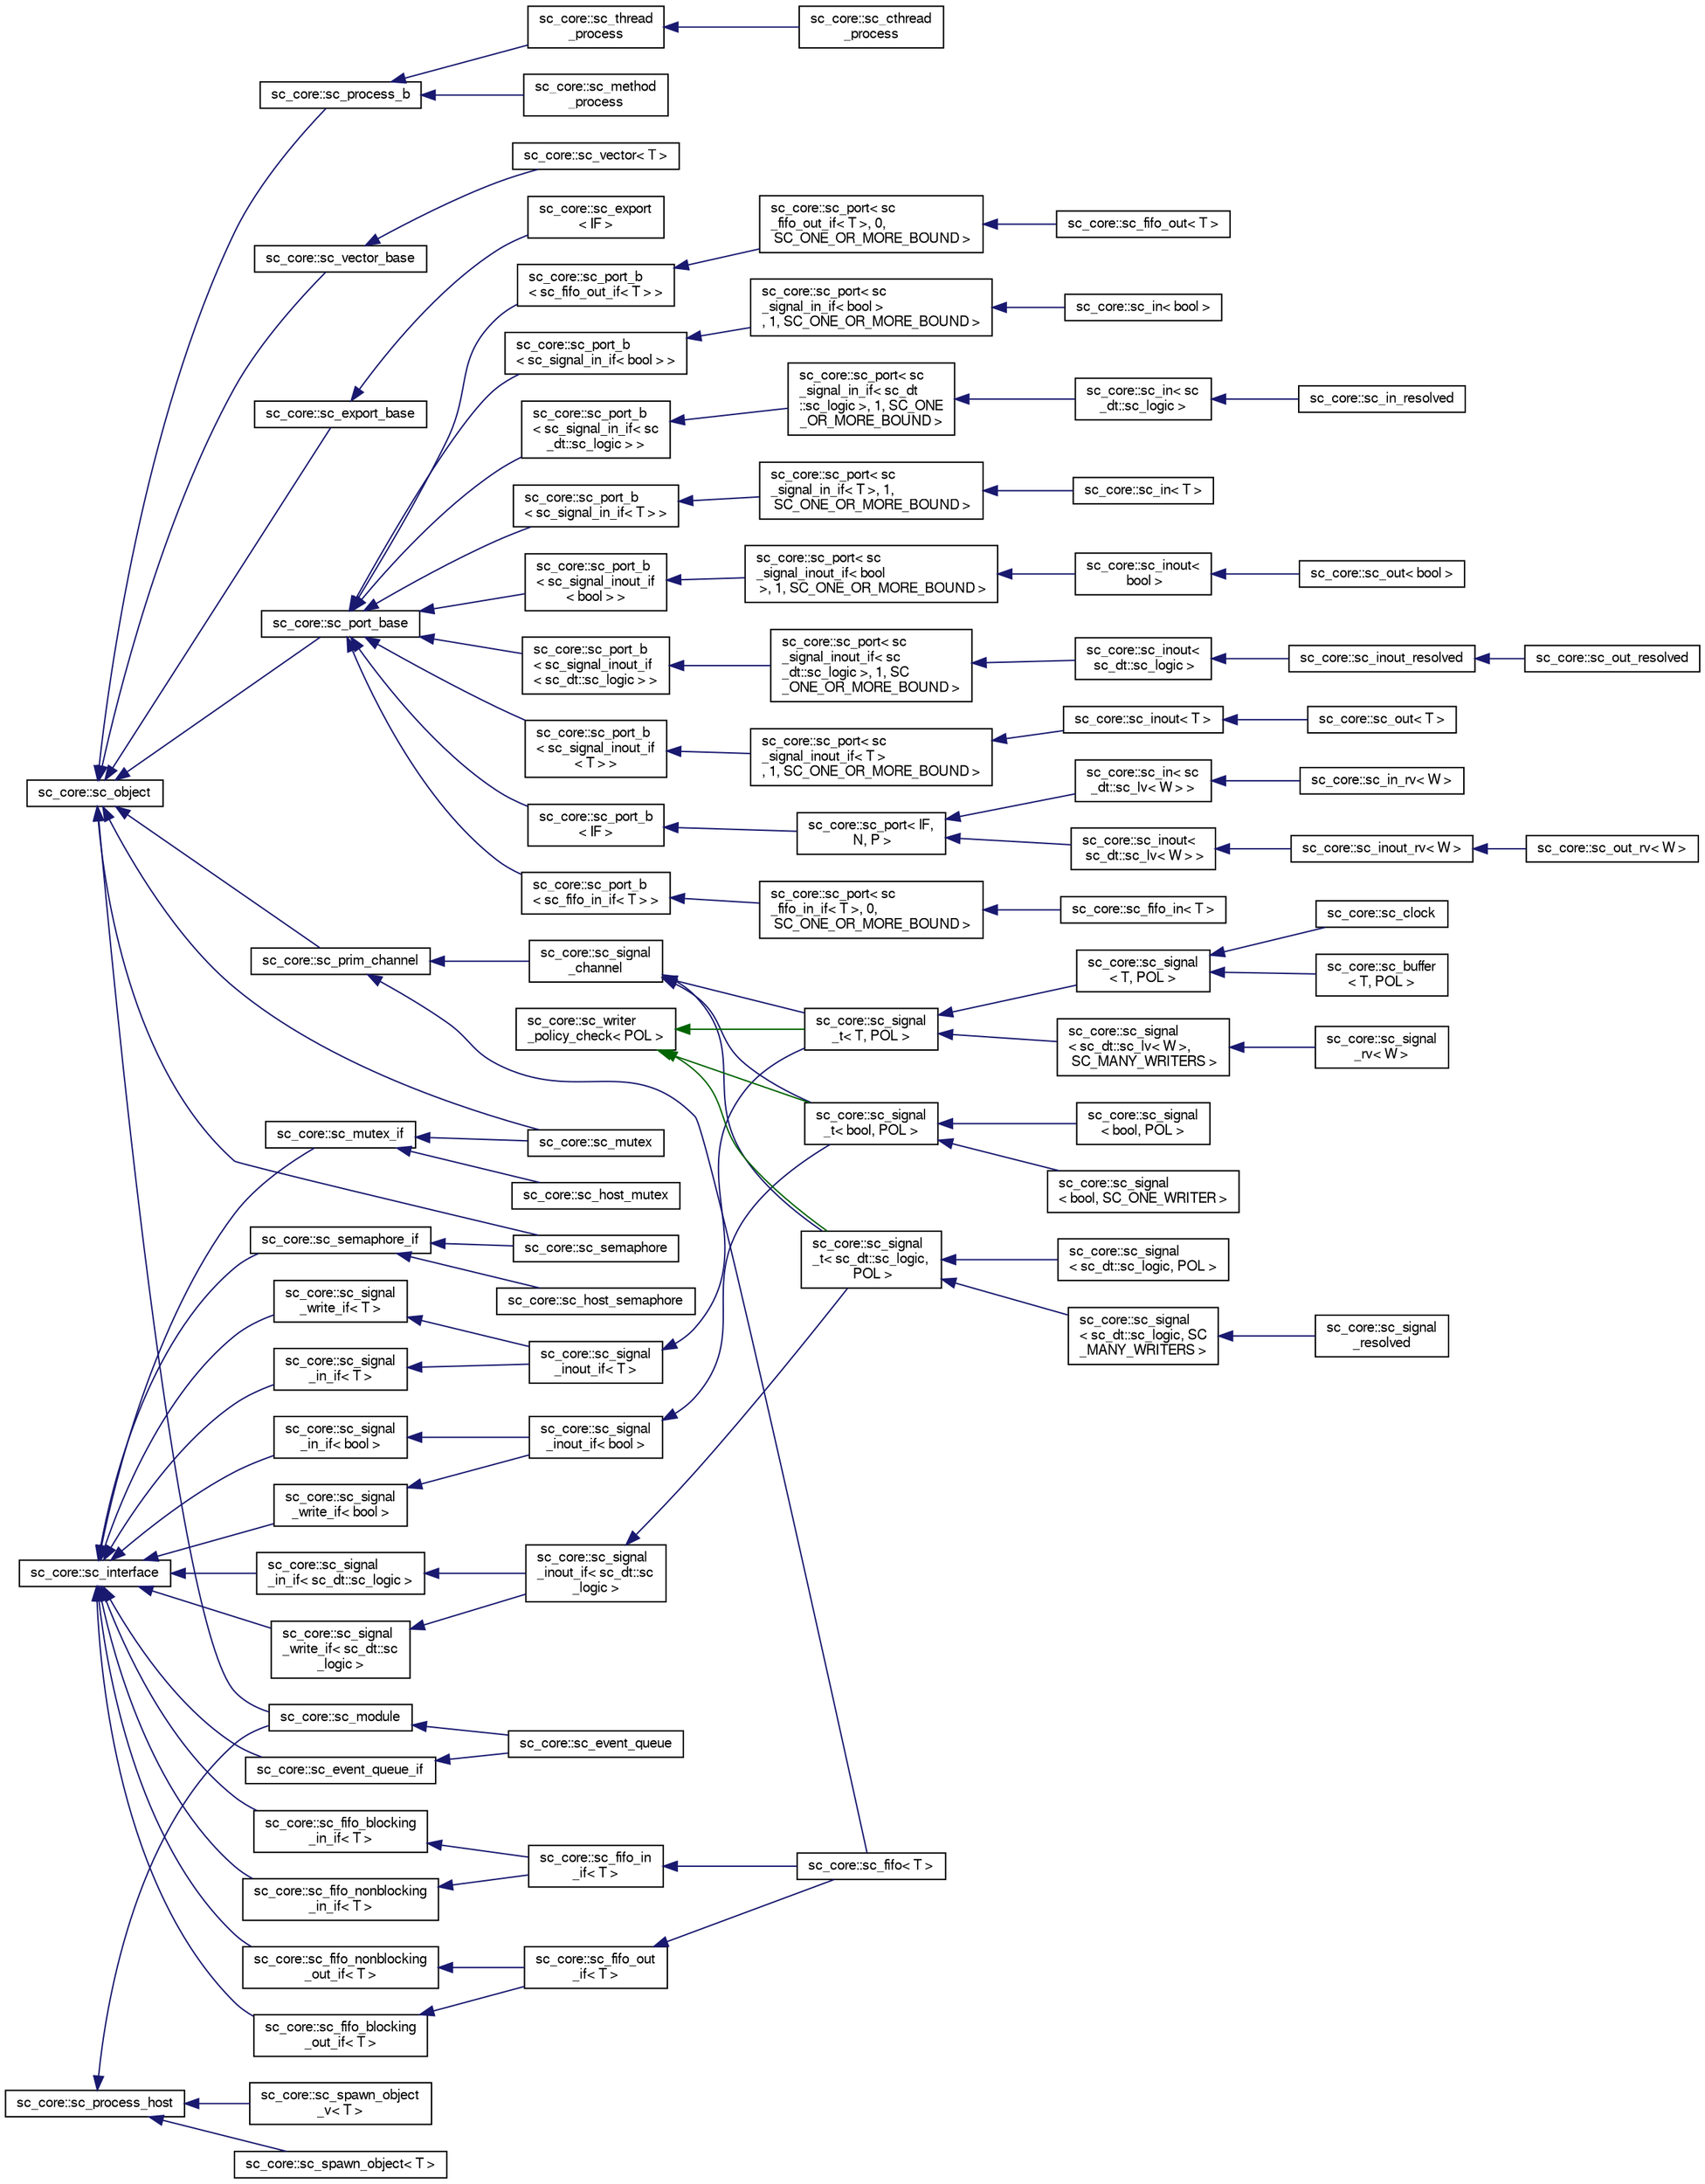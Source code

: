 digraph "Graphical Class Hierarchy"
{
  edge [fontname="FreeSans",fontsize="10",labelfontname="FreeSans",labelfontsize="10"];
  node [fontname="FreeSans",fontsize="10",shape=record];
  rankdir="LR";
  Node225 [label="sc_core::sc_interface",height=0.2,width=0.4,color="black", fillcolor="white", style="filled",URL="$a01196.html"];
  Node225 -> Node226 [dir="back",color="midnightblue",fontsize="10",style="solid",fontname="FreeSans"];
  Node226 [label="sc_core::sc_event_queue_if",height=0.2,width=0.4,color="black", fillcolor="white", style="filled",URL="$a01132.html"];
  Node226 -> Node137 [dir="back",color="midnightblue",fontsize="10",style="solid",fontname="FreeSans"];
  Node137 [label="sc_core::sc_event_queue",height=0.2,width=0.4,color="black", fillcolor="white", style="filled",URL="$a01136.html"];
  Node225 -> Node227 [dir="back",color="midnightblue",fontsize="10",style="solid",fontname="FreeSans"];
  Node227 [label="sc_core::sc_fifo_blocking\l_in_if\< T \>",height=0.2,width=0.4,color="black", fillcolor="white", style="filled",URL="$a01160.html"];
  Node227 -> Node228 [dir="back",color="midnightblue",fontsize="10",style="solid",fontname="FreeSans"];
  Node228 [label="sc_core::sc_fifo_in\l_if\< T \>",height=0.2,width=0.4,color="black", fillcolor="white", style="filled",URL="$a01164.html"];
  Node228 -> Node205 [dir="back",color="midnightblue",fontsize="10",style="solid",fontname="FreeSans"];
  Node205 [label="sc_core::sc_fifo\< T \>",height=0.2,width=0.4,color="black", fillcolor="white", style="filled",URL="$a01152.html"];
  Node225 -> Node229 [dir="back",color="midnightblue",fontsize="10",style="solid",fontname="FreeSans"];
  Node229 [label="sc_core::sc_fifo_blocking\l_out_if\< T \>",height=0.2,width=0.4,color="black", fillcolor="white", style="filled",URL="$a01172.html"];
  Node229 -> Node230 [dir="back",color="midnightblue",fontsize="10",style="solid",fontname="FreeSans"];
  Node230 [label="sc_core::sc_fifo_out\l_if\< T \>",height=0.2,width=0.4,color="black", fillcolor="white", style="filled",URL="$a01176.html"];
  Node230 -> Node205 [dir="back",color="midnightblue",fontsize="10",style="solid",fontname="FreeSans"];
  Node225 -> Node231 [dir="back",color="midnightblue",fontsize="10",style="solid",fontname="FreeSans"];
  Node231 [label="sc_core::sc_fifo_nonblocking\l_in_if\< T \>",height=0.2,width=0.4,color="black", fillcolor="white", style="filled",URL="$a01156.html"];
  Node231 -> Node228 [dir="back",color="midnightblue",fontsize="10",style="solid",fontname="FreeSans"];
  Node225 -> Node232 [dir="back",color="midnightblue",fontsize="10",style="solid",fontname="FreeSans"];
  Node232 [label="sc_core::sc_fifo_nonblocking\l_out_if\< T \>",height=0.2,width=0.4,color="black", fillcolor="white", style="filled",URL="$a01168.html"];
  Node232 -> Node230 [dir="back",color="midnightblue",fontsize="10",style="solid",fontname="FreeSans"];
  Node225 -> Node233 [dir="back",color="midnightblue",fontsize="10",style="solid",fontname="FreeSans"];
  Node233 [label="sc_core::sc_mutex_if",height=0.2,width=0.4,color="black", fillcolor="white", style="filled",URL="$a01204.html"];
  Node233 -> Node234 [dir="back",color="midnightblue",fontsize="10",style="solid",fontname="FreeSans"];
  Node234 [label="sc_core::sc_host_mutex",height=0.2,width=0.4,color="black", fillcolor="white", style="filled",URL="$a01188.html"];
  Node233 -> Node166 [dir="back",color="midnightblue",fontsize="10",style="solid",fontname="FreeSans"];
  Node166 [label="sc_core::sc_mutex",height=0.2,width=0.4,color="black", fillcolor="white", style="filled",URL="$a01200.html"];
  Node225 -> Node235 [dir="back",color="midnightblue",fontsize="10",style="solid",fontname="FreeSans"];
  Node235 [label="sc_core::sc_semaphore_if",height=0.2,width=0.4,color="black", fillcolor="white", style="filled",URL="$a01240.html"];
  Node235 -> Node236 [dir="back",color="midnightblue",fontsize="10",style="solid",fontname="FreeSans"];
  Node236 [label="sc_core::sc_host_semaphore",height=0.2,width=0.4,color="black", fillcolor="white", style="filled",URL="$a01192.html"];
  Node235 -> Node211 [dir="back",color="midnightblue",fontsize="10",style="solid",fontname="FreeSans"];
  Node211 [label="sc_core::sc_semaphore",height=0.2,width=0.4,color="black", fillcolor="white", style="filled",URL="$a01236.html"];
  Node225 -> Node237 [dir="back",color="midnightblue",fontsize="10",style="solid",fontname="FreeSans"];
  Node237 [label="sc_core::sc_signal\l_in_if\< T \>",height=0.2,width=0.4,color="black", fillcolor="white", style="filled",URL="$a01264.html"];
  Node237 -> Node238 [dir="back",color="midnightblue",fontsize="10",style="solid",fontname="FreeSans"];
  Node238 [label="sc_core::sc_signal\l_inout_if\< T \>",height=0.2,width=0.4,color="black", fillcolor="white", style="filled",URL="$a01280.html"];
  Node238 -> Node1 [dir="back",color="midnightblue",fontsize="10",style="solid",fontname="FreeSans"];
  Node1 [label="sc_core::sc_signal\l_t\< T, POL \>",height=0.2,width=0.4,color="black", fillcolor="white", style="filled",URL="$a01248.html"];
  Node1 -> Node2 [dir="back",color="midnightblue",fontsize="10",style="solid",fontname="FreeSans"];
  Node2 [label="sc_core::sc_signal\l\< T, POL \>",height=0.2,width=0.4,color="black", fillcolor="white", style="filled",URL="$a01252.html"];
  Node2 -> Node3 [dir="back",color="midnightblue",fontsize="10",style="solid",fontname="FreeSans"];
  Node3 [label="sc_core::sc_buffer\l\< T, POL \>",height=0.2,width=0.4,color="black", fillcolor="white", style="filled",URL="$a01108.html"];
  Node2 -> Node4 [dir="back",color="midnightblue",fontsize="10",style="solid",fontname="FreeSans"];
  Node4 [label="sc_core::sc_clock",height=0.2,width=0.4,color="black", fillcolor="white", style="filled",URL="$a01112.html"];
  Node1 -> Node5 [dir="back",color="midnightblue",fontsize="10",style="solid",fontname="FreeSans"];
  Node5 [label="sc_core::sc_signal\l\< sc_dt::sc_lv\< W \>,\l SC_MANY_WRITERS \>",height=0.2,width=0.4,color="black", fillcolor="white", style="filled",URL="$a01252.html"];
  Node5 -> Node6 [dir="back",color="midnightblue",fontsize="10",style="solid",fontname="FreeSans"];
  Node6 [label="sc_core::sc_signal\l_rv\< W \>",height=0.2,width=0.4,color="black", fillcolor="white", style="filled",URL="$a01336.html"];
  Node225 -> Node239 [dir="back",color="midnightblue",fontsize="10",style="solid",fontname="FreeSans"];
  Node239 [label="sc_core::sc_signal\l_in_if\< bool \>",height=0.2,width=0.4,color="black", fillcolor="white", style="filled",URL="$a01268.html"];
  Node239 -> Node240 [dir="back",color="midnightblue",fontsize="10",style="solid",fontname="FreeSans"];
  Node240 [label="sc_core::sc_signal\l_inout_if\< bool \>",height=0.2,width=0.4,color="black", fillcolor="white", style="filled",URL="$a01280.html"];
  Node240 -> Node7 [dir="back",color="midnightblue",fontsize="10",style="solid",fontname="FreeSans"];
  Node7 [label="sc_core::sc_signal\l_t\< bool, POL \>",height=0.2,width=0.4,color="black", fillcolor="white", style="filled",URL="$a01248.html"];
  Node7 -> Node8 [dir="back",color="midnightblue",fontsize="10",style="solid",fontname="FreeSans"];
  Node8 [label="sc_core::sc_signal\l\< bool, POL \>",height=0.2,width=0.4,color="black", fillcolor="white", style="filled",URL="$a01256.html"];
  Node7 -> Node9 [dir="back",color="midnightblue",fontsize="10",style="solid",fontname="FreeSans"];
  Node9 [label="sc_core::sc_signal\l\< bool, SC_ONE_WRITER \>",height=0.2,width=0.4,color="black", fillcolor="white", style="filled",URL="$a01252.html"];
  Node225 -> Node241 [dir="back",color="midnightblue",fontsize="10",style="solid",fontname="FreeSans"];
  Node241 [label="sc_core::sc_signal\l_in_if\< sc_dt::sc_logic \>",height=0.2,width=0.4,color="black", fillcolor="white", style="filled",URL="$a01272.html"];
  Node241 -> Node242 [dir="back",color="midnightblue",fontsize="10",style="solid",fontname="FreeSans"];
  Node242 [label="sc_core::sc_signal\l_inout_if\< sc_dt::sc\l_logic \>",height=0.2,width=0.4,color="black", fillcolor="white", style="filled",URL="$a01280.html"];
  Node242 -> Node10 [dir="back",color="midnightblue",fontsize="10",style="solid",fontname="FreeSans"];
  Node10 [label="sc_core::sc_signal\l_t\< sc_dt::sc_logic,\l POL \>",height=0.2,width=0.4,color="black", fillcolor="white", style="filled",URL="$a01248.html"];
  Node10 -> Node11 [dir="back",color="midnightblue",fontsize="10",style="solid",fontname="FreeSans"];
  Node11 [label="sc_core::sc_signal\l\< sc_dt::sc_logic, POL \>",height=0.2,width=0.4,color="black", fillcolor="white", style="filled",URL="$a01260.html"];
  Node10 -> Node12 [dir="back",color="midnightblue",fontsize="10",style="solid",fontname="FreeSans"];
  Node12 [label="sc_core::sc_signal\l\< sc_dt::sc_logic, SC\l_MANY_WRITERS \>",height=0.2,width=0.4,color="black", fillcolor="white", style="filled",URL="$a01252.html"];
  Node12 -> Node13 [dir="back",color="midnightblue",fontsize="10",style="solid",fontname="FreeSans"];
  Node13 [label="sc_core::sc_signal\l_resolved",height=0.2,width=0.4,color="black", fillcolor="white", style="filled",URL="$a01316.html"];
  Node225 -> Node243 [dir="back",color="midnightblue",fontsize="10",style="solid",fontname="FreeSans"];
  Node243 [label="sc_core::sc_signal\l_write_if\< T \>",height=0.2,width=0.4,color="black", fillcolor="white", style="filled",URL="$a01276.html"];
  Node243 -> Node238 [dir="back",color="midnightblue",fontsize="10",style="solid",fontname="FreeSans"];
  Node225 -> Node244 [dir="back",color="midnightblue",fontsize="10",style="solid",fontname="FreeSans"];
  Node244 [label="sc_core::sc_signal\l_write_if\< bool \>",height=0.2,width=0.4,color="black", fillcolor="white", style="filled",URL="$a01276.html"];
  Node244 -> Node240 [dir="back",color="midnightblue",fontsize="10",style="solid",fontname="FreeSans"];
  Node225 -> Node245 [dir="back",color="midnightblue",fontsize="10",style="solid",fontname="FreeSans"];
  Node245 [label="sc_core::sc_signal\l_write_if\< sc_dt::sc\l_logic \>",height=0.2,width=0.4,color="black", fillcolor="white", style="filled",URL="$a01276.html"];
  Node245 -> Node242 [dir="back",color="midnightblue",fontsize="10",style="solid",fontname="FreeSans"];
  Node163 [label="sc_core::sc_object",height=0.2,width=0.4,color="black", fillcolor="white", style="filled",URL="$a01884.html"];
  Node163 -> Node164 [dir="back",color="midnightblue",fontsize="10",style="solid",fontname="FreeSans"];
  Node164 [label="sc_core::sc_export_base",height=0.2,width=0.4,color="black", fillcolor="white", style="filled",URL="$a01140.html"];
  Node164 -> Node165 [dir="back",color="midnightblue",fontsize="10",style="solid",fontname="FreeSans"];
  Node165 [label="sc_core::sc_export\l\< IF \>",height=0.2,width=0.4,color="black", fillcolor="white", style="filled",URL="$a01144.html"];
  Node163 -> Node136 [dir="back",color="midnightblue",fontsize="10",style="solid",fontname="FreeSans"];
  Node136 [label="sc_core::sc_module",height=0.2,width=0.4,color="black", fillcolor="white", style="filled",URL="$a01868.html"];
  Node136 -> Node137 [dir="back",color="midnightblue",fontsize="10",style="solid",fontname="FreeSans"];
  Node163 -> Node166 [dir="back",color="midnightblue",fontsize="10",style="solid",fontname="FreeSans"];
  Node163 -> Node167 [dir="back",color="midnightblue",fontsize="10",style="solid",fontname="FreeSans"];
  Node167 [label="sc_core::sc_port_base",height=0.2,width=0.4,color="black", fillcolor="white", style="filled",URL="$a01212.html"];
  Node167 -> Node168 [dir="back",color="midnightblue",fontsize="10",style="solid",fontname="FreeSans"];
  Node168 [label="sc_core::sc_port_b\l\< IF \>",height=0.2,width=0.4,color="black", fillcolor="white", style="filled",URL="$a01220.html"];
  Node168 -> Node169 [dir="back",color="midnightblue",fontsize="10",style="solid",fontname="FreeSans"];
  Node169 [label="sc_core::sc_port\< IF,\l N, P \>",height=0.2,width=0.4,color="black", fillcolor="white", style="filled",URL="$a01224.html"];
  Node169 -> Node170 [dir="back",color="midnightblue",fontsize="10",style="solid",fontname="FreeSans"];
  Node170 [label="sc_core::sc_in\< sc\l_dt::sc_lv\< W \> \>",height=0.2,width=0.4,color="black", fillcolor="white", style="filled",URL="$a01288.html"];
  Node170 -> Node171 [dir="back",color="midnightblue",fontsize="10",style="solid",fontname="FreeSans"];
  Node171 [label="sc_core::sc_in_rv\< W \>",height=0.2,width=0.4,color="black", fillcolor="white", style="filled",URL="$a01340.html"];
  Node169 -> Node172 [dir="back",color="midnightblue",fontsize="10",style="solid",fontname="FreeSans"];
  Node172 [label="sc_core::sc_inout\<\l sc_dt::sc_lv\< W \> \>",height=0.2,width=0.4,color="black", fillcolor="white", style="filled",URL="$a01300.html"];
  Node172 -> Node173 [dir="back",color="midnightblue",fontsize="10",style="solid",fontname="FreeSans"];
  Node173 [label="sc_core::sc_inout_rv\< W \>",height=0.2,width=0.4,color="black", fillcolor="white", style="filled",URL="$a01344.html"];
  Node173 -> Node174 [dir="back",color="midnightblue",fontsize="10",style="solid",fontname="FreeSans"];
  Node174 [label="sc_core::sc_out_rv\< W \>",height=0.2,width=0.4,color="black", fillcolor="white", style="filled",URL="$a01348.html"];
  Node167 -> Node175 [dir="back",color="midnightblue",fontsize="10",style="solid",fontname="FreeSans"];
  Node175 [label="sc_core::sc_port_b\l\< sc_fifo_in_if\< T \> \>",height=0.2,width=0.4,color="black", fillcolor="white", style="filled",URL="$a01220.html"];
  Node175 -> Node176 [dir="back",color="midnightblue",fontsize="10",style="solid",fontname="FreeSans"];
  Node176 [label="sc_core::sc_port\< sc\l_fifo_in_if\< T \>, 0,\l SC_ONE_OR_MORE_BOUND \>",height=0.2,width=0.4,color="black", fillcolor="white", style="filled",URL="$a01224.html"];
  Node176 -> Node177 [dir="back",color="midnightblue",fontsize="10",style="solid",fontname="FreeSans"];
  Node177 [label="sc_core::sc_fifo_in\< T \>",height=0.2,width=0.4,color="black", fillcolor="white", style="filled",URL="$a01180.html"];
  Node167 -> Node178 [dir="back",color="midnightblue",fontsize="10",style="solid",fontname="FreeSans"];
  Node178 [label="sc_core::sc_port_b\l\< sc_fifo_out_if\< T \> \>",height=0.2,width=0.4,color="black", fillcolor="white", style="filled",URL="$a01220.html"];
  Node178 -> Node179 [dir="back",color="midnightblue",fontsize="10",style="solid",fontname="FreeSans"];
  Node179 [label="sc_core::sc_port\< sc\l_fifo_out_if\< T \>, 0,\l SC_ONE_OR_MORE_BOUND \>",height=0.2,width=0.4,color="black", fillcolor="white", style="filled",URL="$a01224.html"];
  Node179 -> Node180 [dir="back",color="midnightblue",fontsize="10",style="solid",fontname="FreeSans"];
  Node180 [label="sc_core::sc_fifo_out\< T \>",height=0.2,width=0.4,color="black", fillcolor="white", style="filled",URL="$a01184.html"];
  Node167 -> Node181 [dir="back",color="midnightblue",fontsize="10",style="solid",fontname="FreeSans"];
  Node181 [label="sc_core::sc_port_b\l\< sc_signal_in_if\< bool \> \>",height=0.2,width=0.4,color="black", fillcolor="white", style="filled",URL="$a01220.html"];
  Node181 -> Node182 [dir="back",color="midnightblue",fontsize="10",style="solid",fontname="FreeSans"];
  Node182 [label="sc_core::sc_port\< sc\l_signal_in_if\< bool \>\l, 1, SC_ONE_OR_MORE_BOUND \>",height=0.2,width=0.4,color="black", fillcolor="white", style="filled",URL="$a01224.html"];
  Node182 -> Node183 [dir="back",color="midnightblue",fontsize="10",style="solid",fontname="FreeSans"];
  Node183 [label="sc_core::sc_in\< bool \>",height=0.2,width=0.4,color="black", fillcolor="white", style="filled",URL="$a01292.html"];
  Node167 -> Node184 [dir="back",color="midnightblue",fontsize="10",style="solid",fontname="FreeSans"];
  Node184 [label="sc_core::sc_port_b\l\< sc_signal_in_if\< sc\l_dt::sc_logic \> \>",height=0.2,width=0.4,color="black", fillcolor="white", style="filled",URL="$a01220.html"];
  Node184 -> Node185 [dir="back",color="midnightblue",fontsize="10",style="solid",fontname="FreeSans"];
  Node185 [label="sc_core::sc_port\< sc\l_signal_in_if\< sc_dt\l::sc_logic \>, 1, SC_ONE\l_OR_MORE_BOUND \>",height=0.2,width=0.4,color="black", fillcolor="white", style="filled",URL="$a01224.html"];
  Node185 -> Node186 [dir="back",color="midnightblue",fontsize="10",style="solid",fontname="FreeSans"];
  Node186 [label="sc_core::sc_in\< sc\l_dt::sc_logic \>",height=0.2,width=0.4,color="black", fillcolor="white", style="filled",URL="$a01296.html"];
  Node186 -> Node187 [dir="back",color="midnightblue",fontsize="10",style="solid",fontname="FreeSans"];
  Node187 [label="sc_core::sc_in_resolved",height=0.2,width=0.4,color="black", fillcolor="white", style="filled",URL="$a01320.html"];
  Node167 -> Node188 [dir="back",color="midnightblue",fontsize="10",style="solid",fontname="FreeSans"];
  Node188 [label="sc_core::sc_port_b\l\< sc_signal_in_if\< T \> \>",height=0.2,width=0.4,color="black", fillcolor="white", style="filled",URL="$a01220.html"];
  Node188 -> Node189 [dir="back",color="midnightblue",fontsize="10",style="solid",fontname="FreeSans"];
  Node189 [label="sc_core::sc_port\< sc\l_signal_in_if\< T \>, 1,\l SC_ONE_OR_MORE_BOUND \>",height=0.2,width=0.4,color="black", fillcolor="white", style="filled",URL="$a01224.html"];
  Node189 -> Node190 [dir="back",color="midnightblue",fontsize="10",style="solid",fontname="FreeSans"];
  Node190 [label="sc_core::sc_in\< T \>",height=0.2,width=0.4,color="black", fillcolor="white", style="filled",URL="$a01288.html"];
  Node167 -> Node191 [dir="back",color="midnightblue",fontsize="10",style="solid",fontname="FreeSans"];
  Node191 [label="sc_core::sc_port_b\l\< sc_signal_inout_if\l\< bool \> \>",height=0.2,width=0.4,color="black", fillcolor="white", style="filled",URL="$a01220.html"];
  Node191 -> Node192 [dir="back",color="midnightblue",fontsize="10",style="solid",fontname="FreeSans"];
  Node192 [label="sc_core::sc_port\< sc\l_signal_inout_if\< bool\l \>, 1, SC_ONE_OR_MORE_BOUND \>",height=0.2,width=0.4,color="black", fillcolor="white", style="filled",URL="$a01224.html"];
  Node192 -> Node193 [dir="back",color="midnightblue",fontsize="10",style="solid",fontname="FreeSans"];
  Node193 [label="sc_core::sc_inout\<\l bool \>",height=0.2,width=0.4,color="black", fillcolor="white", style="filled",URL="$a01304.html"];
  Node193 -> Node194 [dir="back",color="midnightblue",fontsize="10",style="solid",fontname="FreeSans"];
  Node194 [label="sc_core::sc_out\< bool \>",height=0.2,width=0.4,color="black", fillcolor="white", style="filled",URL="$a01312.html"];
  Node167 -> Node195 [dir="back",color="midnightblue",fontsize="10",style="solid",fontname="FreeSans"];
  Node195 [label="sc_core::sc_port_b\l\< sc_signal_inout_if\l\< sc_dt::sc_logic \> \>",height=0.2,width=0.4,color="black", fillcolor="white", style="filled",URL="$a01220.html"];
  Node195 -> Node196 [dir="back",color="midnightblue",fontsize="10",style="solid",fontname="FreeSans"];
  Node196 [label="sc_core::sc_port\< sc\l_signal_inout_if\< sc\l_dt::sc_logic \>, 1, SC\l_ONE_OR_MORE_BOUND \>",height=0.2,width=0.4,color="black", fillcolor="white", style="filled",URL="$a01224.html"];
  Node196 -> Node197 [dir="back",color="midnightblue",fontsize="10",style="solid",fontname="FreeSans"];
  Node197 [label="sc_core::sc_inout\<\l sc_dt::sc_logic \>",height=0.2,width=0.4,color="black", fillcolor="white", style="filled",URL="$a01308.html"];
  Node197 -> Node198 [dir="back",color="midnightblue",fontsize="10",style="solid",fontname="FreeSans"];
  Node198 [label="sc_core::sc_inout_resolved",height=0.2,width=0.4,color="black", fillcolor="white", style="filled",URL="$a01324.html"];
  Node198 -> Node199 [dir="back",color="midnightblue",fontsize="10",style="solid",fontname="FreeSans"];
  Node199 [label="sc_core::sc_out_resolved",height=0.2,width=0.4,color="black", fillcolor="white", style="filled",URL="$a01328.html"];
  Node167 -> Node200 [dir="back",color="midnightblue",fontsize="10",style="solid",fontname="FreeSans"];
  Node200 [label="sc_core::sc_port_b\l\< sc_signal_inout_if\l\< T \> \>",height=0.2,width=0.4,color="black", fillcolor="white", style="filled",URL="$a01220.html"];
  Node200 -> Node201 [dir="back",color="midnightblue",fontsize="10",style="solid",fontname="FreeSans"];
  Node201 [label="sc_core::sc_port\< sc\l_signal_inout_if\< T \>\l, 1, SC_ONE_OR_MORE_BOUND \>",height=0.2,width=0.4,color="black", fillcolor="white", style="filled",URL="$a01224.html"];
  Node201 -> Node202 [dir="back",color="midnightblue",fontsize="10",style="solid",fontname="FreeSans"];
  Node202 [label="sc_core::sc_inout\< T \>",height=0.2,width=0.4,color="black", fillcolor="white", style="filled",URL="$a01300.html"];
  Node202 -> Node203 [dir="back",color="midnightblue",fontsize="10",style="solid",fontname="FreeSans"];
  Node203 [label="sc_core::sc_out\< T \>",height=0.2,width=0.4,color="black", fillcolor="white", style="filled",URL="$a01312.html"];
  Node163 -> Node204 [dir="back",color="midnightblue",fontsize="10",style="solid",fontname="FreeSans"];
  Node204 [label="sc_core::sc_prim_channel",height=0.2,width=0.4,color="black", fillcolor="white", style="filled",URL="$a01228.html"];
  Node204 -> Node205 [dir="back",color="midnightblue",fontsize="10",style="solid",fontname="FreeSans"];
  Node204 -> Node206 [dir="back",color="midnightblue",fontsize="10",style="solid",fontname="FreeSans"];
  Node206 [label="sc_core::sc_signal\l_channel",height=0.2,width=0.4,color="black", fillcolor="white", style="filled",URL="$a01244.html"];
  Node206 -> Node1 [dir="back",color="midnightblue",fontsize="10",style="solid",fontname="FreeSans"];
  Node206 -> Node7 [dir="back",color="midnightblue",fontsize="10",style="solid",fontname="FreeSans"];
  Node206 -> Node10 [dir="back",color="midnightblue",fontsize="10",style="solid",fontname="FreeSans"];
  Node163 -> Node207 [dir="back",color="midnightblue",fontsize="10",style="solid",fontname="FreeSans"];
  Node207 [label="sc_core::sc_process_b",height=0.2,width=0.4,color="black", fillcolor="white", style="filled",URL="$a01924.html"];
  Node207 -> Node208 [dir="back",color="midnightblue",fontsize="10",style="solid",fontname="FreeSans"];
  Node208 [label="sc_core::sc_method\l_process",height=0.2,width=0.4,color="black", fillcolor="white", style="filled",URL="$a01860.html"];
  Node207 -> Node209 [dir="back",color="midnightblue",fontsize="10",style="solid",fontname="FreeSans"];
  Node209 [label="sc_core::sc_thread\l_process",height=0.2,width=0.4,color="black", fillcolor="white", style="filled",URL="$a01992.html"];
  Node209 -> Node210 [dir="back",color="midnightblue",fontsize="10",style="solid",fontname="FreeSans"];
  Node210 [label="sc_core::sc_cthread\l_process",height=0.2,width=0.4,color="black", fillcolor="white", style="filled",URL="$a01808.html"];
  Node163 -> Node211 [dir="back",color="midnightblue",fontsize="10",style="solid",fontname="FreeSans"];
  Node163 -> Node212 [dir="back",color="midnightblue",fontsize="10",style="solid",fontname="FreeSans"];
  Node212 [label="sc_core::sc_vector_base",height=0.2,width=0.4,color="black", fillcolor="white", style="filled",URL="$a02192.html"];
  Node212 -> Node213 [dir="back",color="midnightblue",fontsize="10",style="solid",fontname="FreeSans"];
  Node213 [label="sc_core::sc_vector\< T \>",height=0.2,width=0.4,color="black", fillcolor="white", style="filled",URL="$a02180.html"];
  Node135 [label="sc_core::sc_process_host",height=0.2,width=0.4,color="black", fillcolor="white", style="filled",URL="$a01908.html"];
  Node135 -> Node136 [dir="back",color="midnightblue",fontsize="10",style="solid",fontname="FreeSans"];
  Node135 -> Node138 [dir="back",color="midnightblue",fontsize="10",style="solid",fontname="FreeSans"];
  Node138 [label="sc_core::sc_spawn_object\< T \>",height=0.2,width=0.4,color="black", fillcolor="white", style="filled",URL="$a01980.html"];
  Node135 -> Node139 [dir="back",color="midnightblue",fontsize="10",style="solid",fontname="FreeSans"];
  Node139 [label="sc_core::sc_spawn_object\l_v\< T \>",height=0.2,width=0.4,color="black", fillcolor="white", style="filled",URL="$a01984.html"];
  Node0 [label="sc_core::sc_writer\l_policy_check\< POL \>",height=0.2,width=0.4,color="black", fillcolor="white", style="filled",URL="$a01352.html"];
  Node0 -> Node1 [dir="back",color="darkgreen",fontsize="10",style="solid",fontname="FreeSans"];
  Node0 -> Node7 [dir="back",color="darkgreen",fontsize="10",style="solid",fontname="FreeSans"];
  Node0 -> Node10 [dir="back",color="darkgreen",fontsize="10",style="solid",fontname="FreeSans"];
}
